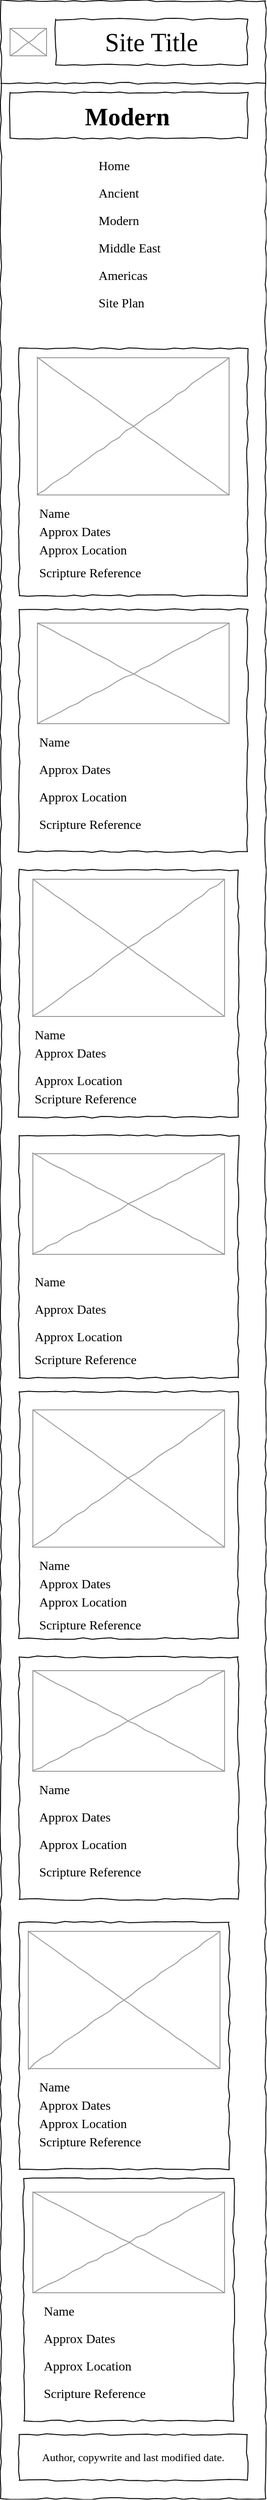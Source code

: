<mxfile version="28.2.5">
  <diagram name="Page-1" id="03018318-947c-dd8e-b7a3-06fadd420f32">
    <mxGraphModel dx="1349" dy="1013" grid="1" gridSize="10" guides="1" tooltips="1" connect="1" arrows="1" fold="1" page="1" pageScale="1" pageWidth="1100" pageHeight="850" background="none" math="0" shadow="0">
      <root>
        <mxCell id="0" />
        <mxCell id="1" parent="0" />
        <mxCell id="677b7b8949515195-1" value="" style="whiteSpace=wrap;html=1;rounded=0;shadow=0;labelBackgroundColor=none;strokeColor=#000000;strokeWidth=1;fillColor=none;fontFamily=Verdana;fontSize=12;fontColor=#000000;align=center;comic=1;" parent="1" vertex="1">
          <mxGeometry x="20" y="20" width="290" height="2730" as="geometry" />
        </mxCell>
        <mxCell id="c-4HWmeBEpHvSTG7TaHF-5" value="" style="whiteSpace=wrap;html=1;rounded=0;shadow=0;labelBackgroundColor=none;strokeWidth=1;fillColor=none;fontFamily=Verdana;fontSize=12;align=center;comic=1;" parent="1" vertex="1">
          <mxGeometry x="40" y="400" width="250" height="270" as="geometry" />
        </mxCell>
        <mxCell id="677b7b8949515195-2" value="Site Title" style="whiteSpace=wrap;html=1;rounded=0;shadow=0;labelBackgroundColor=none;strokeWidth=1;fontFamily=Verdana;fontSize=28;align=center;comic=1;" parent="1" vertex="1">
          <mxGeometry x="80" y="40" width="210" height="50" as="geometry" />
        </mxCell>
        <mxCell id="677b7b8949515195-4" value="Home" style="text;html=1;points=[];align=left;verticalAlign=top;spacingTop=-4;fontSize=14;fontFamily=Verdana" parent="1" vertex="1">
          <mxGeometry x="125" y="190" width="60" height="20" as="geometry" />
        </mxCell>
        <mxCell id="677b7b8949515195-5" value="Ancient" style="text;html=1;points=[];align=left;verticalAlign=top;spacingTop=-4;fontSize=14;fontFamily=Verdana" parent="1" vertex="1">
          <mxGeometry x="125" y="220" width="60" height="20" as="geometry" />
        </mxCell>
        <mxCell id="677b7b8949515195-6" value="Modern" style="text;html=1;points=[];align=left;verticalAlign=top;spacingTop=-4;fontSize=14;fontFamily=Verdana" parent="1" vertex="1">
          <mxGeometry x="125" y="250" width="60" height="20" as="geometry" />
        </mxCell>
        <mxCell id="677b7b8949515195-7" value="Middle East" style="text;html=1;points=[];align=left;verticalAlign=top;spacingTop=-4;fontSize=14;fontFamily=Verdana" parent="1" vertex="1">
          <mxGeometry x="125" y="280" width="60" height="20" as="geometry" />
        </mxCell>
        <mxCell id="677b7b8949515195-9" value="" style="line;strokeWidth=1;html=1;rounded=0;shadow=0;labelBackgroundColor=none;fillColor=none;fontFamily=Verdana;fontSize=14;fontColor=#000000;align=center;comic=1;" parent="1" vertex="1">
          <mxGeometry x="20" y="70" width="290" height="80" as="geometry" />
        </mxCell>
        <mxCell id="677b7b8949515195-10" value="" style="whiteSpace=wrap;html=1;rounded=0;shadow=0;labelBackgroundColor=none;strokeWidth=1;fillColor=none;fontFamily=Verdana;fontSize=12;align=center;comic=1;" parent="1" vertex="1">
          <mxGeometry x="30" y="120" width="260" height="50" as="geometry" />
        </mxCell>
        <mxCell id="677b7b8949515195-11" value="Modern" style="text;html=1;points=[];align=left;verticalAlign=top;spacingTop=-4;fontSize=27;fontFamily=Verdana;fontStyle=1" parent="1" vertex="1">
          <mxGeometry x="110" y="127.5" width="100" height="35" as="geometry" />
        </mxCell>
        <mxCell id="677b7b8949515195-16" value="" style="verticalLabelPosition=bottom;shadow=0;dashed=0;align=center;html=1;verticalAlign=top;strokeWidth=1;shape=mxgraph.mockup.graphics.simpleIcon;strokeColor=#999999;rounded=0;labelBackgroundColor=none;fontFamily=Verdana;fontSize=14;fontColor=#000000;comic=1;" parent="1" vertex="1">
          <mxGeometry x="60" y="410" width="210" height="150" as="geometry" />
        </mxCell>
        <mxCell id="677b7b8949515195-25" value="" style="whiteSpace=wrap;html=1;rounded=0;shadow=0;labelBackgroundColor=none;strokeWidth=1;fillColor=none;fontFamily=Verdana;fontSize=12;align=center;comic=1;" parent="1" vertex="1">
          <mxGeometry x="40" y="970" width="240" height="270" as="geometry" />
        </mxCell>
        <mxCell id="677b7b8949515195-44" value="Name" style="text;html=1;points=[];align=left;verticalAlign=top;spacingTop=-4;fontSize=14;fontFamily=Verdana" parent="1" vertex="1">
          <mxGeometry x="60" y="570" width="170" height="20" as="geometry" />
        </mxCell>
        <mxCell id="677b7b8949515195-45" value="Approx Dates" style="text;html=1;points=[];align=left;verticalAlign=top;spacingTop=-4;fontSize=14;fontFamily=Verdana" parent="1" vertex="1">
          <mxGeometry x="60" y="590" width="170" height="20" as="geometry" />
        </mxCell>
        <mxCell id="677b7b8949515195-48" value="Approx Location" style="text;html=1;points=[];align=left;verticalAlign=top;spacingTop=-4;fontSize=14;fontFamily=Verdana" parent="1" vertex="1">
          <mxGeometry x="60" y="610" width="170" height="20" as="geometry" />
        </mxCell>
        <mxCell id="677b7b8949515195-49" value="Scripture Reference" style="text;html=1;points=[];align=left;verticalAlign=top;spacingTop=-4;fontSize=14;fontFamily=Verdana" parent="1" vertex="1">
          <mxGeometry x="60" y="635" width="170" height="20" as="geometry" />
        </mxCell>
        <mxCell id="c-4HWmeBEpHvSTG7TaHF-1" value="Americas" style="text;html=1;points=[];align=left;verticalAlign=top;spacingTop=-4;fontSize=14;fontFamily=Verdana" parent="1" vertex="1">
          <mxGeometry x="125" y="310" width="60" height="20" as="geometry" />
        </mxCell>
        <mxCell id="c-4HWmeBEpHvSTG7TaHF-2" value="Site Plan" style="text;html=1;points=[];align=left;verticalAlign=top;spacingTop=-4;fontSize=14;fontFamily=Verdana" parent="1" vertex="1">
          <mxGeometry x="125" y="340" width="60" height="20" as="geometry" />
        </mxCell>
        <mxCell id="c-4HWmeBEpHvSTG7TaHF-9" value="" style="whiteSpace=wrap;html=1;rounded=0;shadow=0;labelBackgroundColor=none;strokeWidth=1;fillColor=none;fontFamily=Verdana;fontSize=12;align=center;comic=1;" parent="1" vertex="1">
          <mxGeometry x="40" y="1540" width="240" height="270" as="geometry" />
        </mxCell>
        <mxCell id="c-4HWmeBEpHvSTG7TaHF-10" value="" style="whiteSpace=wrap;html=1;rounded=0;shadow=0;labelBackgroundColor=none;strokeWidth=1;fillColor=none;fontFamily=Verdana;fontSize=12;align=center;comic=1;" parent="1" vertex="1">
          <mxGeometry x="40" y="2120" width="230" height="270" as="geometry" />
        </mxCell>
        <mxCell id="c-4HWmeBEpHvSTG7TaHF-11" value="" style="verticalLabelPosition=bottom;shadow=0;dashed=0;align=center;html=1;verticalAlign=top;strokeWidth=1;shape=mxgraph.mockup.graphics.simpleIcon;strokeColor=#999999;rounded=0;labelBackgroundColor=none;fontFamily=Verdana;fontSize=14;fontColor=#000000;comic=1;" parent="1" vertex="1">
          <mxGeometry x="55" y="980" width="210" height="150" as="geometry" />
        </mxCell>
        <mxCell id="c-4HWmeBEpHvSTG7TaHF-12" value="" style="verticalLabelPosition=bottom;shadow=0;dashed=0;align=center;html=1;verticalAlign=top;strokeWidth=1;shape=mxgraph.mockup.graphics.simpleIcon;strokeColor=#999999;rounded=0;labelBackgroundColor=none;fontFamily=Verdana;fontSize=14;fontColor=#000000;comic=1;" parent="1" vertex="1">
          <mxGeometry x="55" y="1560" width="210" height="150" as="geometry" />
        </mxCell>
        <mxCell id="c-4HWmeBEpHvSTG7TaHF-13" value="" style="verticalLabelPosition=bottom;shadow=0;dashed=0;align=center;html=1;verticalAlign=top;strokeWidth=1;shape=mxgraph.mockup.graphics.simpleIcon;strokeColor=#999999;rounded=0;labelBackgroundColor=none;fontFamily=Verdana;fontSize=14;fontColor=#000000;comic=1;" parent="1" vertex="1">
          <mxGeometry x="50" y="2130" width="210" height="150" as="geometry" />
        </mxCell>
        <mxCell id="c-4HWmeBEpHvSTG7TaHF-14" value="Name" style="text;html=1;points=[];align=left;verticalAlign=top;spacingTop=-4;fontSize=14;fontFamily=Verdana" parent="1" vertex="1">
          <mxGeometry x="55" y="1140" width="170" height="20" as="geometry" />
        </mxCell>
        <mxCell id="c-4HWmeBEpHvSTG7TaHF-16" value="Name" style="text;html=1;points=[];align=left;verticalAlign=top;spacingTop=-4;fontSize=14;fontFamily=Verdana" parent="1" vertex="1">
          <mxGeometry x="60" y="2290" width="170" height="20" as="geometry" />
        </mxCell>
        <mxCell id="c-4HWmeBEpHvSTG7TaHF-17" value="Approx Dates" style="text;html=1;points=[];align=left;verticalAlign=top;spacingTop=-4;fontSize=14;fontFamily=Verdana" parent="1" vertex="1">
          <mxGeometry x="55" y="1160" width="170" height="20" as="geometry" />
        </mxCell>
        <mxCell id="c-4HWmeBEpHvSTG7TaHF-19" value="Approx Dates" style="text;html=1;points=[];align=left;verticalAlign=top;spacingTop=-4;fontSize=14;fontFamily=Verdana" parent="1" vertex="1">
          <mxGeometry x="60" y="2310" width="170" height="20" as="geometry" />
        </mxCell>
        <mxCell id="c-4HWmeBEpHvSTG7TaHF-21" value="Approx Location" style="text;html=1;points=[];align=left;verticalAlign=top;spacingTop=-4;fontSize=14;fontFamily=Verdana" parent="1" vertex="1">
          <mxGeometry x="55" y="1190" width="170" height="20" as="geometry" />
        </mxCell>
        <mxCell id="c-4HWmeBEpHvSTG7TaHF-23" value="Approx Location" style="text;html=1;points=[];align=left;verticalAlign=top;spacingTop=-4;fontSize=14;fontFamily=Verdana" parent="1" vertex="1">
          <mxGeometry x="60" y="2330" width="170" height="20" as="geometry" />
        </mxCell>
        <mxCell id="c-4HWmeBEpHvSTG7TaHF-24" value="Scripture Reference" style="text;html=1;points=[];align=left;verticalAlign=top;spacingTop=-4;fontSize=14;fontFamily=Verdana" parent="1" vertex="1">
          <mxGeometry x="55" y="1210" width="170" height="30" as="geometry" />
        </mxCell>
        <mxCell id="c-4HWmeBEpHvSTG7TaHF-26" value="Scripture Reference" style="text;html=1;points=[];align=left;verticalAlign=top;spacingTop=-4;fontSize=14;fontFamily=Verdana" parent="1" vertex="1">
          <mxGeometry x="60" y="2350" width="170" height="20" as="geometry" />
        </mxCell>
        <mxCell id="c-4HWmeBEpHvSTG7TaHF-27" value="" style="whiteSpace=wrap;html=1;rounded=0;shadow=0;labelBackgroundColor=none;strokeWidth=1;fillColor=none;fontFamily=Verdana;fontSize=12;align=center;comic=1;" parent="1" vertex="1">
          <mxGeometry x="40" y="685" width="250" height="265" as="geometry" />
        </mxCell>
        <mxCell id="c-4HWmeBEpHvSTG7TaHF-28" value="" style="whiteSpace=wrap;html=1;rounded=0;shadow=0;labelBackgroundColor=none;strokeWidth=1;fillColor=none;fontFamily=Verdana;fontSize=12;align=center;comic=1;" parent="1" vertex="1">
          <mxGeometry x="40" y="1260" width="240" height="265" as="geometry" />
        </mxCell>
        <mxCell id="c-4HWmeBEpHvSTG7TaHF-30" value="" style="whiteSpace=wrap;html=1;rounded=0;shadow=0;labelBackgroundColor=none;strokeWidth=1;fillColor=none;fontFamily=Verdana;fontSize=12;align=center;comic=1;" parent="1" vertex="1">
          <mxGeometry x="45" y="2400" width="230" height="265" as="geometry" />
        </mxCell>
        <mxCell id="c-4HWmeBEpHvSTG7TaHF-31" value="" style="verticalLabelPosition=bottom;shadow=0;dashed=0;align=center;html=1;verticalAlign=top;strokeWidth=1;shape=mxgraph.mockup.graphics.simpleIcon;strokeColor=#999999;rounded=0;labelBackgroundColor=none;fontFamily=Verdana;fontSize=14;fontColor=#000000;comic=1;" parent="1" vertex="1">
          <mxGeometry x="60" y="700" width="210" height="110" as="geometry" />
        </mxCell>
        <mxCell id="c-4HWmeBEpHvSTG7TaHF-32" value="" style="verticalLabelPosition=bottom;shadow=0;dashed=0;align=center;html=1;verticalAlign=top;strokeWidth=1;shape=mxgraph.mockup.graphics.simpleIcon;strokeColor=#999999;rounded=0;labelBackgroundColor=none;fontFamily=Verdana;fontSize=14;fontColor=#000000;comic=1;" parent="1" vertex="1">
          <mxGeometry x="55" y="1280" width="210" height="110" as="geometry" />
        </mxCell>
        <mxCell id="c-4HWmeBEpHvSTG7TaHF-34" value="" style="verticalLabelPosition=bottom;shadow=0;dashed=0;align=center;html=1;verticalAlign=top;strokeWidth=1;shape=mxgraph.mockup.graphics.simpleIcon;strokeColor=#999999;rounded=0;labelBackgroundColor=none;fontFamily=Verdana;fontSize=14;fontColor=#000000;comic=1;" parent="1" vertex="1">
          <mxGeometry x="55" y="2415" width="210" height="110" as="geometry" />
        </mxCell>
        <mxCell id="c-4HWmeBEpHvSTG7TaHF-35" value="Name" style="text;html=1;points=[];align=left;verticalAlign=top;spacingTop=-4;fontSize=14;fontFamily=Verdana" parent="1" vertex="1">
          <mxGeometry x="60" y="820" width="170" height="20" as="geometry" />
        </mxCell>
        <mxCell id="c-4HWmeBEpHvSTG7TaHF-36" value="Name" style="text;html=1;points=[];align=left;verticalAlign=top;spacingTop=-4;fontSize=14;fontFamily=Verdana" parent="1" vertex="1">
          <mxGeometry x="55" y="1410" width="170" height="20" as="geometry" />
        </mxCell>
        <mxCell id="c-4HWmeBEpHvSTG7TaHF-38" value="Name" style="text;html=1;points=[];align=left;verticalAlign=top;spacingTop=-4;fontSize=14;fontFamily=Verdana" parent="1" vertex="1">
          <mxGeometry x="65" y="2535" width="170" height="20" as="geometry" />
        </mxCell>
        <mxCell id="c-4HWmeBEpHvSTG7TaHF-39" value="Approx Dates" style="text;html=1;points=[];align=left;verticalAlign=top;spacingTop=-4;fontSize=14;fontFamily=Verdana" parent="1" vertex="1">
          <mxGeometry x="60" y="850" width="170" height="20" as="geometry" />
        </mxCell>
        <mxCell id="c-4HWmeBEpHvSTG7TaHF-40" value="Approx Dates" style="text;html=1;points=[];align=left;verticalAlign=top;spacingTop=-4;fontSize=14;fontFamily=Verdana" parent="1" vertex="1">
          <mxGeometry x="55" y="1440" width="170" height="20" as="geometry" />
        </mxCell>
        <mxCell id="c-4HWmeBEpHvSTG7TaHF-42" value="Approx Dates" style="text;html=1;points=[];align=left;verticalAlign=top;spacingTop=-4;fontSize=14;fontFamily=Verdana" parent="1" vertex="1">
          <mxGeometry x="65" y="2565" width="170" height="20" as="geometry" />
        </mxCell>
        <mxCell id="c-4HWmeBEpHvSTG7TaHF-43" value="Approx Location" style="text;html=1;points=[];align=left;verticalAlign=top;spacingTop=-4;fontSize=14;fontFamily=Verdana" parent="1" vertex="1">
          <mxGeometry x="60" y="880" width="170" height="20" as="geometry" />
        </mxCell>
        <mxCell id="c-4HWmeBEpHvSTG7TaHF-44" value="Approx Location" style="text;html=1;points=[];align=left;verticalAlign=top;spacingTop=-4;fontSize=14;fontFamily=Verdana" parent="1" vertex="1">
          <mxGeometry x="55" y="1470" width="170" height="20" as="geometry" />
        </mxCell>
        <mxCell id="c-4HWmeBEpHvSTG7TaHF-46" value="Approx Location" style="text;html=1;points=[];align=left;verticalAlign=top;spacingTop=-4;fontSize=14;fontFamily=Verdana" parent="1" vertex="1">
          <mxGeometry x="65" y="2595" width="170" height="20" as="geometry" />
        </mxCell>
        <mxCell id="c-4HWmeBEpHvSTG7TaHF-48" value="Scripture Reference" style="text;html=1;points=[];align=left;verticalAlign=top;spacingTop=-4;fontSize=14;fontFamily=Verdana" parent="1" vertex="1">
          <mxGeometry x="60" y="910" width="170" height="20" as="geometry" />
        </mxCell>
        <mxCell id="c-4HWmeBEpHvSTG7TaHF-49" value="Scripture Reference" style="text;html=1;points=[];align=left;verticalAlign=top;spacingTop=-4;fontSize=14;fontFamily=Verdana" parent="1" vertex="1">
          <mxGeometry x="55" y="1495" width="170" height="20" as="geometry" />
        </mxCell>
        <mxCell id="c-4HWmeBEpHvSTG7TaHF-51" value="Scripture Reference" style="text;html=1;points=[];align=left;verticalAlign=top;spacingTop=-4;fontSize=14;fontFamily=Verdana" parent="1" vertex="1">
          <mxGeometry x="65" y="2625" width="170" height="20" as="geometry" />
        </mxCell>
        <mxCell id="CO7JuL2mdZ24rX1aL2eG-3" value="Author, copywrite and last modified date." style="whiteSpace=wrap;html=1;rounded=0;shadow=0;labelBackgroundColor=none;strokeWidth=1;fillColor=none;fontFamily=Verdana;fontSize=12;align=center;comic=1;" parent="1" vertex="1">
          <mxGeometry x="40" y="2680" width="250" height="50" as="geometry" />
        </mxCell>
        <mxCell id="c-4HWmeBEpHvSTG7TaHF-15" value="Name" style="text;html=1;points=[];align=left;verticalAlign=top;spacingTop=-4;fontSize=14;fontFamily=Verdana" parent="1" vertex="1">
          <mxGeometry x="60" y="1720" width="170" height="20" as="geometry" />
        </mxCell>
        <mxCell id="c-4HWmeBEpHvSTG7TaHF-18" value="Approx Dates" style="text;html=1;points=[];align=left;verticalAlign=top;spacingTop=-4;fontSize=14;fontFamily=Verdana" parent="1" vertex="1">
          <mxGeometry x="60" y="1740" width="170" height="20" as="geometry" />
        </mxCell>
        <mxCell id="c-4HWmeBEpHvSTG7TaHF-22" value="Approx Location" style="text;html=1;points=[];align=left;verticalAlign=top;spacingTop=-4;fontSize=14;fontFamily=Verdana" parent="1" vertex="1">
          <mxGeometry x="60" y="1760" width="170" height="20" as="geometry" />
        </mxCell>
        <mxCell id="c-4HWmeBEpHvSTG7TaHF-25" value="Scripture Reference" style="text;html=1;points=[];align=left;verticalAlign=top;spacingTop=-4;fontSize=14;fontFamily=Verdana" parent="1" vertex="1">
          <mxGeometry x="60" y="1785" width="170" height="20" as="geometry" />
        </mxCell>
        <mxCell id="c-4HWmeBEpHvSTG7TaHF-29" value="" style="whiteSpace=wrap;html=1;rounded=0;shadow=0;labelBackgroundColor=none;strokeWidth=1;fillColor=none;fontFamily=Verdana;fontSize=12;align=center;comic=1;" parent="1" vertex="1">
          <mxGeometry x="40" y="1830" width="240" height="265" as="geometry" />
        </mxCell>
        <mxCell id="c-4HWmeBEpHvSTG7TaHF-33" value="" style="verticalLabelPosition=bottom;shadow=0;dashed=0;align=center;html=1;verticalAlign=top;strokeWidth=1;shape=mxgraph.mockup.graphics.simpleIcon;strokeColor=#999999;rounded=0;labelBackgroundColor=none;fontFamily=Verdana;fontSize=14;fontColor=#000000;comic=1;" parent="1" vertex="1">
          <mxGeometry x="55" y="1845" width="210" height="110" as="geometry" />
        </mxCell>
        <mxCell id="c-4HWmeBEpHvSTG7TaHF-37" value="Name" style="text;html=1;points=[];align=left;verticalAlign=top;spacingTop=-4;fontSize=14;fontFamily=Verdana" parent="1" vertex="1">
          <mxGeometry x="60" y="1965" width="170" height="20" as="geometry" />
        </mxCell>
        <mxCell id="c-4HWmeBEpHvSTG7TaHF-41" value="Approx Dates" style="text;html=1;points=[];align=left;verticalAlign=top;spacingTop=-4;fontSize=14;fontFamily=Verdana" parent="1" vertex="1">
          <mxGeometry x="60" y="1995" width="170" height="20" as="geometry" />
        </mxCell>
        <mxCell id="c-4HWmeBEpHvSTG7TaHF-45" value="Approx Location" style="text;html=1;points=[];align=left;verticalAlign=top;spacingTop=-4;fontSize=14;fontFamily=Verdana" parent="1" vertex="1">
          <mxGeometry x="60" y="2025" width="170" height="20" as="geometry" />
        </mxCell>
        <mxCell id="c-4HWmeBEpHvSTG7TaHF-50" value="Scripture Reference" style="text;html=1;points=[];align=left;verticalAlign=top;spacingTop=-4;fontSize=14;fontFamily=Verdana" parent="1" vertex="1">
          <mxGeometry x="60" y="2055" width="170" height="20" as="geometry" />
        </mxCell>
        <mxCell id="5ejmpqrlfL7rt3FG_SgN-3" value="" style="verticalLabelPosition=bottom;shadow=0;dashed=0;align=center;html=1;verticalAlign=top;strokeWidth=1;shape=mxgraph.mockup.graphics.simpleIcon;strokeColor=#999999;rounded=0;labelBackgroundColor=none;fontFamily=Verdana;fontSize=14;fontColor=#000000;comic=1;" parent="1" vertex="1">
          <mxGeometry x="30" y="50" width="40" height="30" as="geometry" />
        </mxCell>
      </root>
    </mxGraphModel>
  </diagram>
</mxfile>
